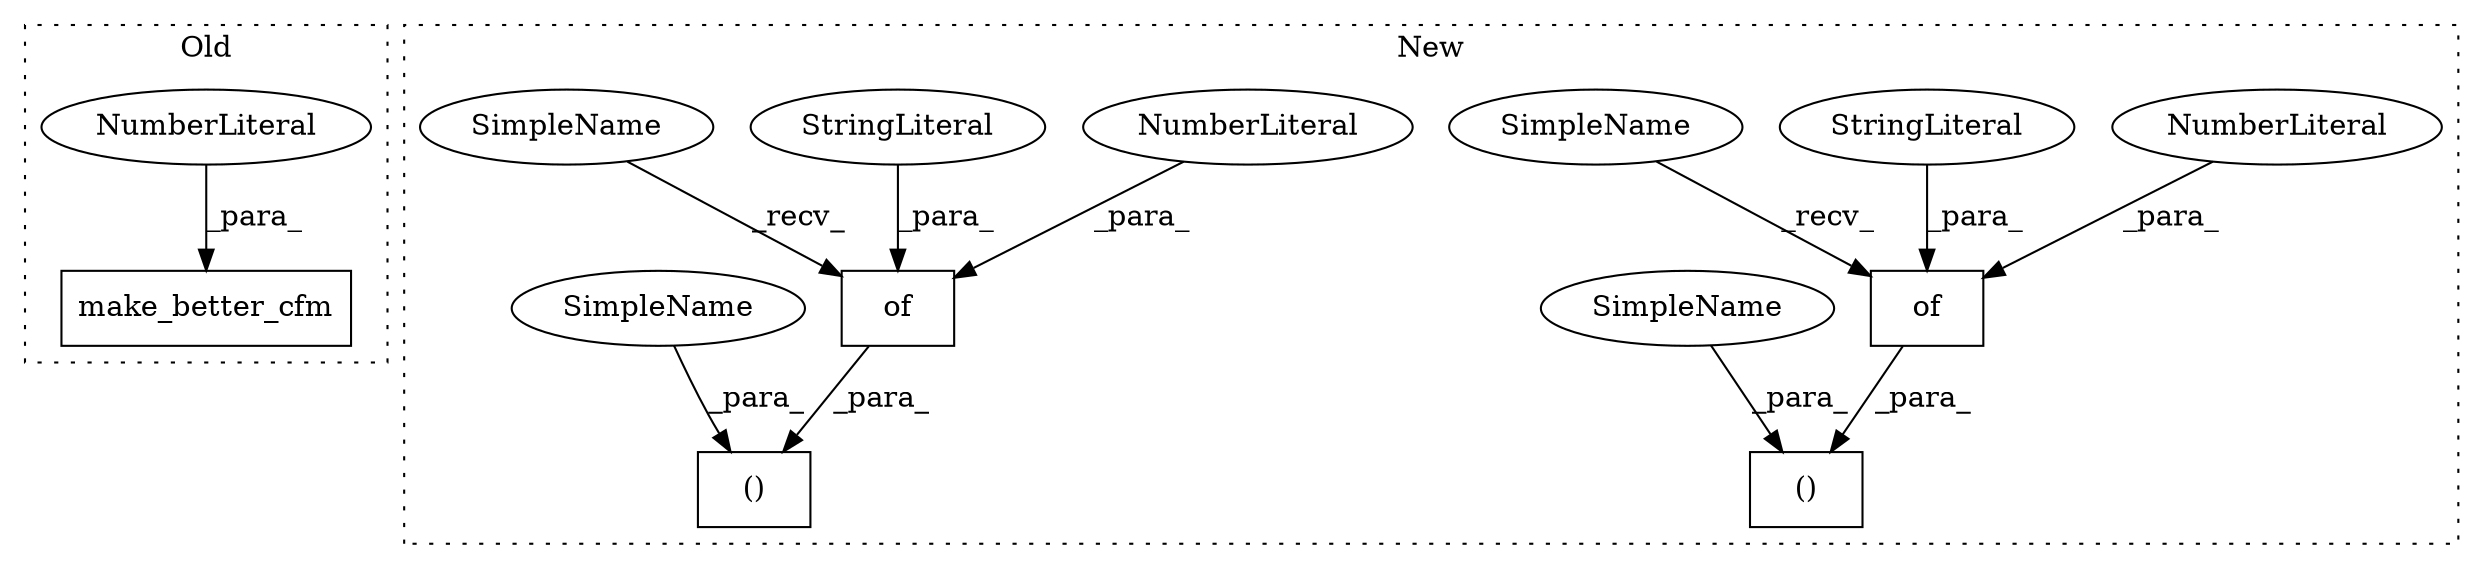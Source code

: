 digraph G {
subgraph cluster0 {
1 [label="make_better_cfm" a="32" s="731,748" l="16,1" shape="box"];
3 [label="NumberLiteral" a="34" s="747" l="1" shape="ellipse"];
label = "Old";
style="dotted";
}
subgraph cluster1 {
2 [label="()" a="106" s="734" l="43" shape="box"];
4 [label="of" a="32" s="764,776" l="3,1" shape="box"];
5 [label="NumberLiteral" a="34" s="775" l="1" shape="ellipse"];
6 [label="StringLiteral" a="45" s="767" l="7" shape="ellipse"];
7 [label="of" a="32" s="903,916" l="3,1" shape="box"];
8 [label="()" a="106" s="873" l="44" shape="box"];
9 [label="NumberLiteral" a="34" s="914" l="2" shape="ellipse"];
10 [label="StringLiteral" a="45" s="906" l="7" shape="ellipse"];
11 [label="SimpleName" a="42" s="899" l="3" shape="ellipse"];
12 [label="SimpleName" a="42" s="760" l="3" shape="ellipse"];
13 [label="SimpleName" a="42" s="873" l="13" shape="ellipse"];
14 [label="SimpleName" a="42" s="734" l="13" shape="ellipse"];
label = "New";
style="dotted";
}
3 -> 1 [label="_para_"];
4 -> 2 [label="_para_"];
5 -> 4 [label="_para_"];
6 -> 4 [label="_para_"];
7 -> 8 [label="_para_"];
9 -> 7 [label="_para_"];
10 -> 7 [label="_para_"];
11 -> 7 [label="_recv_"];
12 -> 4 [label="_recv_"];
13 -> 8 [label="_para_"];
14 -> 2 [label="_para_"];
}